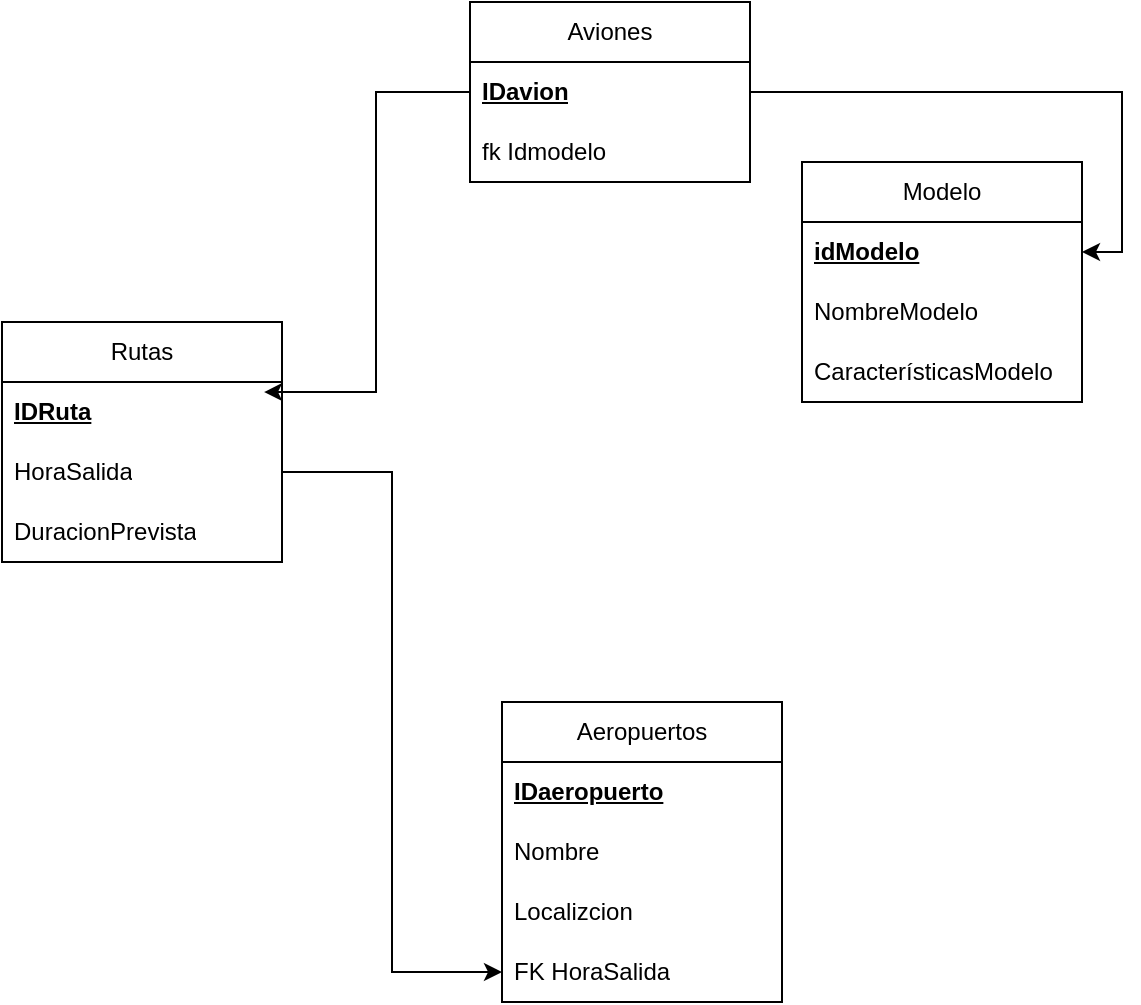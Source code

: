 <mxfile version="24.7.16">
  <diagram name="Página-1" id="XZQekeEu_Xftu38xOQFv">
    <mxGraphModel dx="629" dy="746" grid="1" gridSize="10" guides="1" tooltips="1" connect="1" arrows="1" fold="1" page="1" pageScale="1" pageWidth="827" pageHeight="1169" math="0" shadow="0">
      <root>
        <mxCell id="0" />
        <mxCell id="1" parent="0" />
        <mxCell id="LYP1fkpxxBnQR1_ch57y-1" value="Rutas" style="swimlane;fontStyle=0;childLayout=stackLayout;horizontal=1;startSize=30;horizontalStack=0;resizeParent=1;resizeParentMax=0;resizeLast=0;collapsible=1;marginBottom=0;whiteSpace=wrap;html=1;" vertex="1" parent="1">
          <mxGeometry x="40" y="160" width="140" height="120" as="geometry" />
        </mxCell>
        <mxCell id="LYP1fkpxxBnQR1_ch57y-2" value="&lt;b style=&quot;&quot;&gt;&lt;u&gt;IDRuta&lt;/u&gt;&lt;/b&gt;" style="text;strokeColor=none;fillColor=none;align=left;verticalAlign=middle;spacingLeft=4;spacingRight=4;overflow=hidden;points=[[0,0.5],[1,0.5]];portConstraint=eastwest;rotatable=0;whiteSpace=wrap;html=1;" vertex="1" parent="LYP1fkpxxBnQR1_ch57y-1">
          <mxGeometry y="30" width="140" height="30" as="geometry" />
        </mxCell>
        <mxCell id="LYP1fkpxxBnQR1_ch57y-3" value="HoraSalida" style="text;strokeColor=none;fillColor=none;align=left;verticalAlign=middle;spacingLeft=4;spacingRight=4;overflow=hidden;points=[[0,0.5],[1,0.5]];portConstraint=eastwest;rotatable=0;whiteSpace=wrap;html=1;" vertex="1" parent="LYP1fkpxxBnQR1_ch57y-1">
          <mxGeometry y="60" width="140" height="30" as="geometry" />
        </mxCell>
        <mxCell id="LYP1fkpxxBnQR1_ch57y-4" value="DuracionPrevista" style="text;strokeColor=none;fillColor=none;align=left;verticalAlign=middle;spacingLeft=4;spacingRight=4;overflow=hidden;points=[[0,0.5],[1,0.5]];portConstraint=eastwest;rotatable=0;whiteSpace=wrap;html=1;" vertex="1" parent="LYP1fkpxxBnQR1_ch57y-1">
          <mxGeometry y="90" width="140" height="30" as="geometry" />
        </mxCell>
        <mxCell id="LYP1fkpxxBnQR1_ch57y-5" value="Aviones" style="swimlane;fontStyle=0;childLayout=stackLayout;horizontal=1;startSize=30;horizontalStack=0;resizeParent=1;resizeParentMax=0;resizeLast=0;collapsible=1;marginBottom=0;whiteSpace=wrap;html=1;" vertex="1" parent="1">
          <mxGeometry x="274" width="140" height="90" as="geometry" />
        </mxCell>
        <mxCell id="LYP1fkpxxBnQR1_ch57y-6" value="&lt;u&gt;&lt;b&gt;IDavion&lt;/b&gt;&lt;/u&gt;" style="text;strokeColor=none;fillColor=none;align=left;verticalAlign=middle;spacingLeft=4;spacingRight=4;overflow=hidden;points=[[0,0.5],[1,0.5]];portConstraint=eastwest;rotatable=0;whiteSpace=wrap;html=1;" vertex="1" parent="LYP1fkpxxBnQR1_ch57y-5">
          <mxGeometry y="30" width="140" height="30" as="geometry" />
        </mxCell>
        <mxCell id="LYP1fkpxxBnQR1_ch57y-20" value="fk Idmodelo" style="text;strokeColor=none;fillColor=none;align=left;verticalAlign=middle;spacingLeft=4;spacingRight=4;overflow=hidden;points=[[0,0.5],[1,0.5]];portConstraint=eastwest;rotatable=0;whiteSpace=wrap;html=1;" vertex="1" parent="LYP1fkpxxBnQR1_ch57y-5">
          <mxGeometry y="60" width="140" height="30" as="geometry" />
        </mxCell>
        <mxCell id="LYP1fkpxxBnQR1_ch57y-9" value="Aeropuertos" style="swimlane;fontStyle=0;childLayout=stackLayout;horizontal=1;startSize=30;horizontalStack=0;resizeParent=1;resizeParentMax=0;resizeLast=0;collapsible=1;marginBottom=0;whiteSpace=wrap;html=1;" vertex="1" parent="1">
          <mxGeometry x="290" y="350" width="140" height="150" as="geometry" />
        </mxCell>
        <mxCell id="LYP1fkpxxBnQR1_ch57y-10" value="&lt;u&gt;&lt;b&gt;IDaeropuerto&lt;/b&gt;&lt;/u&gt;" style="text;strokeColor=none;fillColor=none;align=left;verticalAlign=middle;spacingLeft=4;spacingRight=4;overflow=hidden;points=[[0,0.5],[1,0.5]];portConstraint=eastwest;rotatable=0;whiteSpace=wrap;html=1;" vertex="1" parent="LYP1fkpxxBnQR1_ch57y-9">
          <mxGeometry y="30" width="140" height="30" as="geometry" />
        </mxCell>
        <mxCell id="LYP1fkpxxBnQR1_ch57y-11" value="Nombre" style="text;strokeColor=none;fillColor=none;align=left;verticalAlign=middle;spacingLeft=4;spacingRight=4;overflow=hidden;points=[[0,0.5],[1,0.5]];portConstraint=eastwest;rotatable=0;whiteSpace=wrap;html=1;" vertex="1" parent="LYP1fkpxxBnQR1_ch57y-9">
          <mxGeometry y="60" width="140" height="30" as="geometry" />
        </mxCell>
        <mxCell id="LYP1fkpxxBnQR1_ch57y-12" value="Localizcion" style="text;strokeColor=none;fillColor=none;align=left;verticalAlign=middle;spacingLeft=4;spacingRight=4;overflow=hidden;points=[[0,0.5],[1,0.5]];portConstraint=eastwest;rotatable=0;whiteSpace=wrap;html=1;" vertex="1" parent="LYP1fkpxxBnQR1_ch57y-9">
          <mxGeometry y="90" width="140" height="30" as="geometry" />
        </mxCell>
        <mxCell id="LYP1fkpxxBnQR1_ch57y-26" value="FK HoraSalida" style="text;strokeColor=none;fillColor=none;align=left;verticalAlign=middle;spacingLeft=4;spacingRight=4;overflow=hidden;points=[[0,0.5],[1,0.5]];portConstraint=eastwest;rotatable=0;whiteSpace=wrap;html=1;" vertex="1" parent="LYP1fkpxxBnQR1_ch57y-9">
          <mxGeometry y="120" width="140" height="30" as="geometry" />
        </mxCell>
        <mxCell id="LYP1fkpxxBnQR1_ch57y-13" value="Modelo" style="swimlane;fontStyle=0;childLayout=stackLayout;horizontal=1;startSize=30;horizontalStack=0;resizeParent=1;resizeParentMax=0;resizeLast=0;collapsible=1;marginBottom=0;whiteSpace=wrap;html=1;" vertex="1" parent="1">
          <mxGeometry x="440" y="80" width="140" height="120" as="geometry" />
        </mxCell>
        <mxCell id="LYP1fkpxxBnQR1_ch57y-14" value="&lt;u&gt;&lt;b&gt;idModelo&lt;/b&gt;&lt;/u&gt;" style="text;strokeColor=none;fillColor=none;align=left;verticalAlign=middle;spacingLeft=4;spacingRight=4;overflow=hidden;points=[[0,0.5],[1,0.5]];portConstraint=eastwest;rotatable=0;whiteSpace=wrap;html=1;" vertex="1" parent="LYP1fkpxxBnQR1_ch57y-13">
          <mxGeometry y="30" width="140" height="30" as="geometry" />
        </mxCell>
        <mxCell id="LYP1fkpxxBnQR1_ch57y-15" value="NombreModelo" style="text;strokeColor=none;fillColor=none;align=left;verticalAlign=middle;spacingLeft=4;spacingRight=4;overflow=hidden;points=[[0,0.5],[1,0.5]];portConstraint=eastwest;rotatable=0;whiteSpace=wrap;html=1;" vertex="1" parent="LYP1fkpxxBnQR1_ch57y-13">
          <mxGeometry y="60" width="140" height="30" as="geometry" />
        </mxCell>
        <mxCell id="LYP1fkpxxBnQR1_ch57y-16" value="CaracterísticasModelo" style="text;strokeColor=none;fillColor=none;align=left;verticalAlign=middle;spacingLeft=4;spacingRight=4;overflow=hidden;points=[[0,0.5],[1,0.5]];portConstraint=eastwest;rotatable=0;whiteSpace=wrap;html=1;" vertex="1" parent="LYP1fkpxxBnQR1_ch57y-13">
          <mxGeometry y="90" width="140" height="30" as="geometry" />
        </mxCell>
        <mxCell id="LYP1fkpxxBnQR1_ch57y-22" style="edgeStyle=orthogonalEdgeStyle;rounded=0;orthogonalLoop=1;jettySize=auto;html=1;exitX=1;exitY=0.5;exitDx=0;exitDy=0;entryX=1;entryY=0.5;entryDx=0;entryDy=0;" edge="1" parent="1" source="LYP1fkpxxBnQR1_ch57y-6" target="LYP1fkpxxBnQR1_ch57y-14">
          <mxGeometry relative="1" as="geometry" />
        </mxCell>
        <mxCell id="LYP1fkpxxBnQR1_ch57y-27" style="edgeStyle=orthogonalEdgeStyle;rounded=0;orthogonalLoop=1;jettySize=auto;html=1;exitX=1;exitY=0.5;exitDx=0;exitDy=0;entryX=0;entryY=0.5;entryDx=0;entryDy=0;" edge="1" parent="1" source="LYP1fkpxxBnQR1_ch57y-3" target="LYP1fkpxxBnQR1_ch57y-26">
          <mxGeometry relative="1" as="geometry" />
        </mxCell>
        <mxCell id="LYP1fkpxxBnQR1_ch57y-28" style="edgeStyle=orthogonalEdgeStyle;rounded=0;orthogonalLoop=1;jettySize=auto;html=1;exitX=0;exitY=0.5;exitDx=0;exitDy=0;entryX=0.936;entryY=0.167;entryDx=0;entryDy=0;entryPerimeter=0;" edge="1" parent="1" source="LYP1fkpxxBnQR1_ch57y-6" target="LYP1fkpxxBnQR1_ch57y-2">
          <mxGeometry relative="1" as="geometry" />
        </mxCell>
      </root>
    </mxGraphModel>
  </diagram>
</mxfile>
